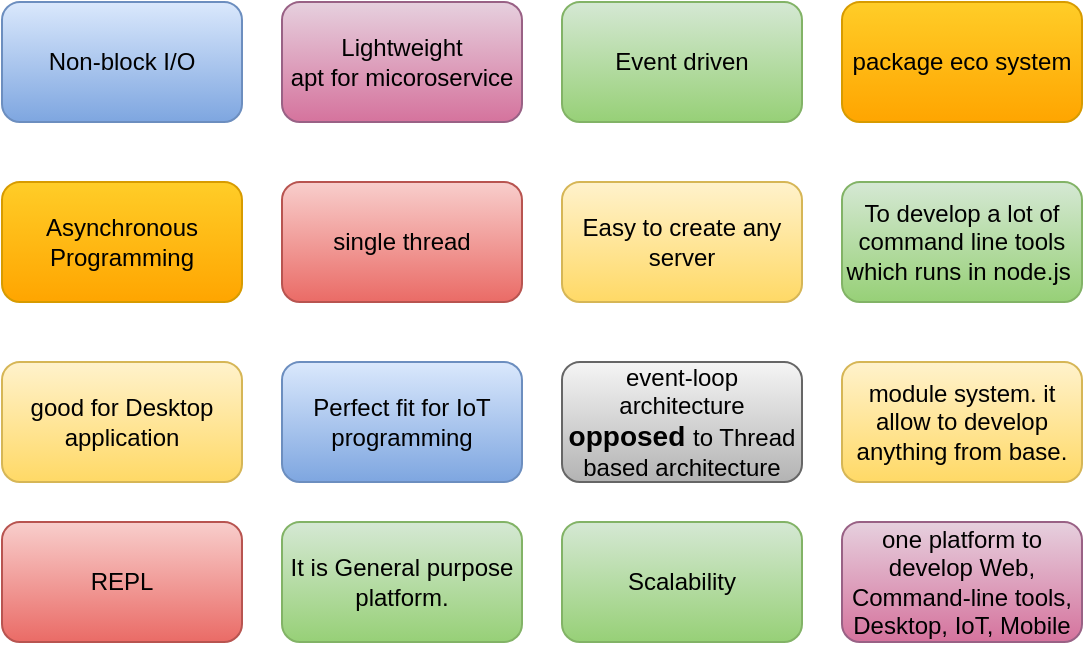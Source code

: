 <mxfile version="11.3.0" type="device" pages="1"><diagram id="111KWNwUqL_nzz0dkyzb" name="Page-1"><mxGraphModel dx="838" dy="480" grid="1" gridSize="10" guides="1" tooltips="1" connect="1" arrows="1" fold="1" page="1" pageScale="1" pageWidth="850" pageHeight="1100" math="0" shadow="0"><root><mxCell id="0"/><mxCell id="1" parent="0"/><mxCell id="d8osJ9NX-dO1_44jkSk5-1" value="Non-block I/O" style="rounded=1;whiteSpace=wrap;html=1;gradientColor=#7ea6e0;fillColor=#dae8fc;strokeColor=#6c8ebf;" vertex="1" parent="1"><mxGeometry x="180" y="80" width="120" height="60" as="geometry"/></mxCell><mxCell id="d8osJ9NX-dO1_44jkSk5-2" value="Asynchronous Programming" style="rounded=1;whiteSpace=wrap;html=1;gradientColor=#ffa500;fillColor=#ffcd28;strokeColor=#d79b00;" vertex="1" parent="1"><mxGeometry x="180" y="170" width="120" height="60" as="geometry"/></mxCell><mxCell id="d8osJ9NX-dO1_44jkSk5-3" value="Lightweight&lt;br&gt;apt for micoroservice" style="rounded=1;whiteSpace=wrap;html=1;gradientColor=#d5739d;fillColor=#e6d0de;strokeColor=#996185;" vertex="1" parent="1"><mxGeometry x="320" y="80" width="120" height="60" as="geometry"/></mxCell><mxCell id="d8osJ9NX-dO1_44jkSk5-4" value="single thread" style="rounded=1;whiteSpace=wrap;html=1;gradientColor=#ea6b66;fillColor=#f8cecc;strokeColor=#b85450;" vertex="1" parent="1"><mxGeometry x="320" y="170" width="120" height="60" as="geometry"/></mxCell><mxCell id="d8osJ9NX-dO1_44jkSk5-5" value="Event driven" style="rounded=1;whiteSpace=wrap;html=1;gradientColor=#97d077;fillColor=#d5e8d4;strokeColor=#82b366;" vertex="1" parent="1"><mxGeometry x="460" y="80" width="120" height="60" as="geometry"/></mxCell><mxCell id="d8osJ9NX-dO1_44jkSk5-6" value="Easy to create any server" style="rounded=1;whiteSpace=wrap;html=1;gradientColor=#ffd966;fillColor=#fff2cc;strokeColor=#d6b656;" vertex="1" parent="1"><mxGeometry x="460" y="170" width="120" height="60" as="geometry"/></mxCell><mxCell id="d8osJ9NX-dO1_44jkSk5-7" value="Perfect fit for IoT programming" style="rounded=1;whiteSpace=wrap;html=1;gradientColor=#7ea6e0;fillColor=#dae8fc;strokeColor=#6c8ebf;" vertex="1" parent="1"><mxGeometry x="320" y="260" width="120" height="60" as="geometry"/></mxCell><mxCell id="d8osJ9NX-dO1_44jkSk5-8" value="good for Desktop application" style="rounded=1;whiteSpace=wrap;html=1;gradientColor=#ffd966;fillColor=#fff2cc;strokeColor=#d6b656;" vertex="1" parent="1"><mxGeometry x="180" y="260" width="120" height="60" as="geometry"/></mxCell><mxCell id="d8osJ9NX-dO1_44jkSk5-9" value="event-loop architecture &lt;b&gt;&lt;font style=&quot;font-size: 14px&quot;&gt;opposed &lt;/font&gt;&lt;/b&gt;to Thread based architecture" style="rounded=1;whiteSpace=wrap;html=1;gradientColor=#b3b3b3;fillColor=#f5f5f5;strokeColor=#666666;" vertex="1" parent="1"><mxGeometry x="460" y="260" width="120" height="60" as="geometry"/></mxCell><mxCell id="d8osJ9NX-dO1_44jkSk5-10" value="Scalability" style="rounded=1;whiteSpace=wrap;html=1;gradientColor=#97d077;fillColor=#d5e8d4;strokeColor=#82b366;" vertex="1" parent="1"><mxGeometry x="460" y="340" width="120" height="60" as="geometry"/></mxCell><mxCell id="d8osJ9NX-dO1_44jkSk5-11" value="It is General purpose platform." style="rounded=1;whiteSpace=wrap;html=1;gradientColor=#97d077;fillColor=#d5e8d4;strokeColor=#82b366;" vertex="1" parent="1"><mxGeometry x="320" y="340" width="120" height="60" as="geometry"/></mxCell><mxCell id="d8osJ9NX-dO1_44jkSk5-12" value="REPL" style="rounded=1;whiteSpace=wrap;html=1;gradientColor=#ea6b66;fillColor=#f8cecc;strokeColor=#b85450;" vertex="1" parent="1"><mxGeometry x="180" y="340" width="120" height="60" as="geometry"/></mxCell><mxCell id="d8osJ9NX-dO1_44jkSk5-13" value="package eco system" style="rounded=1;whiteSpace=wrap;html=1;gradientColor=#ffa500;fillColor=#ffcd28;strokeColor=#d79b00;" vertex="1" parent="1"><mxGeometry x="600" y="80" width="120" height="60" as="geometry"/></mxCell><mxCell id="d8osJ9NX-dO1_44jkSk5-14" value="module system. it allow to develop anything from base." style="rounded=1;whiteSpace=wrap;html=1;gradientColor=#ffd966;fillColor=#fff2cc;strokeColor=#d6b656;" vertex="1" parent="1"><mxGeometry x="600" y="260" width="120" height="60" as="geometry"/></mxCell><mxCell id="d8osJ9NX-dO1_44jkSk5-15" value="To develop a lot of command line tools which runs in node.js&amp;nbsp;" style="rounded=1;whiteSpace=wrap;html=1;gradientColor=#97d077;fillColor=#d5e8d4;strokeColor=#82b366;" vertex="1" parent="1"><mxGeometry x="600" y="170" width="120" height="60" as="geometry"/></mxCell><mxCell id="d8osJ9NX-dO1_44jkSk5-16" value="one platform to develop Web, Command-line tools, Desktop, IoT, Mobile" style="rounded=1;whiteSpace=wrap;html=1;gradientColor=#d5739d;fillColor=#e6d0de;strokeColor=#996185;" vertex="1" parent="1"><mxGeometry x="600" y="340" width="120" height="60" as="geometry"/></mxCell></root></mxGraphModel></diagram></mxfile>